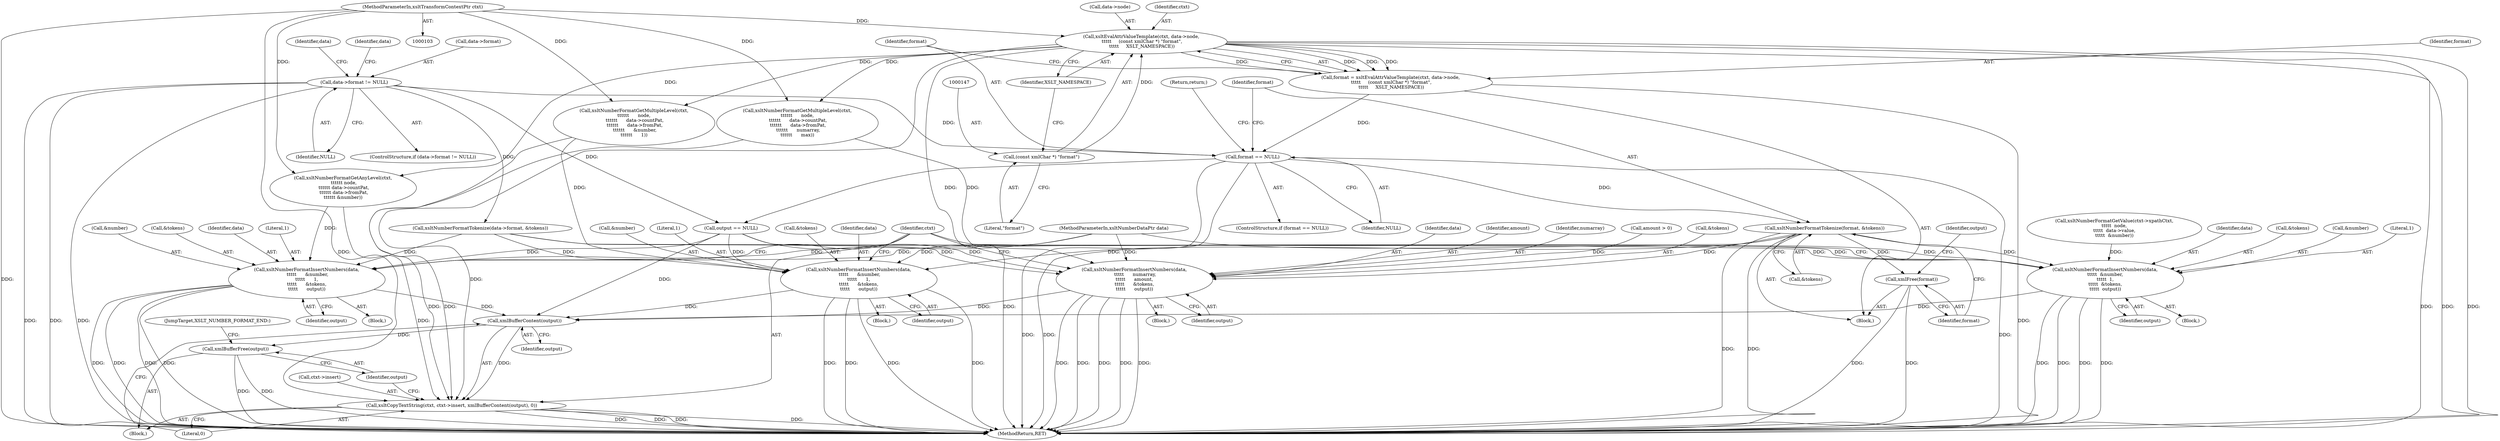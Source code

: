 digraph "0_Chrome_96dbafe288dbe2f0cc45fa3c39daf6d0c37acbab_19@pointer" {
"1000155" [label="(Call,xsltNumberFormatTokenize(format, &tokens))"];
"1000151" [label="(Call,format == NULL)"];
"1000139" [label="(Call,format = xsltEvalAttrValueTemplate(ctxt, data->node,\n \t\t\t\t\t     (const xmlChar *) \"format\",\n \t\t\t\t\t     XSLT_NAMESPACE))"];
"1000141" [label="(Call,xsltEvalAttrValueTemplate(ctxt, data->node,\n \t\t\t\t\t     (const xmlChar *) \"format\",\n \t\t\t\t\t     XSLT_NAMESPACE))"];
"1000104" [label="(MethodParameterIn,xsltTransformContextPtr ctxt)"];
"1000146" [label="(Call,(const xmlChar *) \"format\")"];
"1000117" [label="(Call,data->format != NULL)"];
"1000159" [label="(Call,xmlFree(format))"];
"1000191" [label="(Call,xsltNumberFormatInsertNumbers(data,\n\t\t\t\t\t  &number,\n\t\t\t\t\t  1,\n\t\t\t\t\t  &tokens,\n\t\t\t\t\t  output))"];
"1000328" [label="(Call,xmlBufferContent(output))"];
"1000323" [label="(Call,xsltCopyTextString(ctxt, ctxt->insert, xmlBufferContent(output), 0))"];
"1000331" [label="(Call,xmlBufferFree(output))"];
"1000233" [label="(Call,xsltNumberFormatInsertNumbers(data,\n \t\t\t\t\t      &number,\n\t\t\t\t\t      1,\n\t\t\t\t\t      &tokens,\n\t\t\t\t\t      output))"];
"1000280" [label="(Call,xsltNumberFormatInsertNumbers(data,\n \t\t\t\t\t      numarray,\n\t\t\t\t\t      amount,\n\t\t\t\t\t      &tokens,\n\t\t\t\t\t      output))"];
"1000315" [label="(Call,xsltNumberFormatInsertNumbers(data,\n \t\t\t\t\t      &number,\n\t\t\t\t\t      1,\n\t\t\t\t\t      &tokens,\n\t\t\t\t\t      output))"];
"1000150" [label="(ControlStructure,if (format == NULL))"];
"1000165" [label="(Call,output == NULL)"];
"1000264" [label="(Call,xsltNumberFormatGetMultipleLevel(ctxt,\n\t\t\t\t\t\t      node,\n \t\t\t\t\t\t      data->countPat,\n \t\t\t\t\t\t      data->fromPat,\n \t\t\t\t\t\t      numarray,\n\t\t\t\t\t\t      max))"];
"1000162" [label="(Identifier,output)"];
"1000281" [label="(Identifier,data)"];
"1000104" [label="(MethodParameterIn,xsltTransformContextPtr ctxt)"];
"1000105" [label="(MethodParameterIn,xsltNumberDataPtr data)"];
"1000329" [label="(Identifier,output)"];
"1000283" [label="(Identifier,amount)"];
"1000116" [label="(ControlStructure,if (data->format != NULL))"];
"1000332" [label="(Identifier,output)"];
"1000317" [label="(Call,&number)"];
"1000153" [label="(Identifier,NULL)"];
"1000135" [label="(Identifier,data)"];
"1000159" [label="(Call,xmlFree(format))"];
"1000176" [label="(Call,xsltNumberFormatGetValue(ctxt->xpathCtxt,\n\t\t\t\t\t  node,\n\t\t\t\t\t  data->value,\n\t\t\t\t\t  &number))"];
"1000232" [label="(Block,)"];
"1000286" [label="(Identifier,output)"];
"1000322" [label="(Identifier,output)"];
"1000143" [label="(Call,data->node)"];
"1000198" [label="(Identifier,output)"];
"1000235" [label="(Call,&number)"];
"1000191" [label="(Call,xsltNumberFormatInsertNumbers(data,\n\t\t\t\t\t  &number,\n\t\t\t\t\t  1,\n\t\t\t\t\t  &tokens,\n\t\t\t\t\t  output))"];
"1000319" [label="(Literal,1)"];
"1000154" [label="(Return,return;)"];
"1000280" [label="(Call,xsltNumberFormatInsertNumbers(data,\n \t\t\t\t\t      numarray,\n\t\t\t\t\t      amount,\n\t\t\t\t\t      &tokens,\n\t\t\t\t\t      output))"];
"1000331" [label="(Call,xmlBufferFree(output))"];
"1000330" [label="(Literal,0)"];
"1000155" [label="(Call,xsltNumberFormatTokenize(format, &tokens))"];
"1000240" [label="(Identifier,output)"];
"1000123" [label="(Call,xsltNumberFormatTokenize(data->format, &tokens))"];
"1000148" [label="(Literal,\"format\")"];
"1000121" [label="(Identifier,NULL)"];
"1000233" [label="(Call,xsltNumberFormatInsertNumbers(data,\n \t\t\t\t\t      &number,\n\t\t\t\t\t      1,\n\t\t\t\t\t      &tokens,\n\t\t\t\t\t      output))"];
"1000151" [label="(Call,format == NULL)"];
"1000192" [label="(Identifier,data)"];
"1000196" [label="(Call,&tokens)"];
"1000237" [label="(Literal,1)"];
"1000117" [label="(Call,data->format != NULL)"];
"1000139" [label="(Call,format = xsltEvalAttrValueTemplate(ctxt, data->node,\n \t\t\t\t\t     (const xmlChar *) \"format\",\n \t\t\t\t\t     XSLT_NAMESPACE))"];
"1000146" [label="(Call,(const xmlChar *) \"format\")"];
"1000282" [label="(Identifier,numarray)"];
"1000157" [label="(Call,&tokens)"];
"1000276" [label="(Call,amount > 0)"];
"1000190" [label="(Block,)"];
"1000325" [label="(Call,ctxt->insert)"];
"1000315" [label="(Call,xsltNumberFormatInsertNumbers(data,\n \t\t\t\t\t      &number,\n\t\t\t\t\t      1,\n\t\t\t\t\t      &tokens,\n\t\t\t\t\t      output))"];
"1000324" [label="(Identifier,ctxt)"];
"1000333" [label="(JumpTarget,XSLT_NUMBER_FORMAT_END:)"];
"1000238" [label="(Call,&tokens)"];
"1000140" [label="(Identifier,format)"];
"1000160" [label="(Identifier,format)"];
"1000142" [label="(Identifier,ctxt)"];
"1000125" [label="(Identifier,data)"];
"1000320" [label="(Call,&tokens)"];
"1000316" [label="(Identifier,data)"];
"1000149" [label="(Identifier,XSLT_NAMESPACE)"];
"1000193" [label="(Call,&number)"];
"1000284" [label="(Call,&tokens)"];
"1000384" [label="(MethodReturn,RET)"];
"1000195" [label="(Literal,1)"];
"1000156" [label="(Identifier,format)"];
"1000216" [label="(Call,xsltNumberFormatGetMultipleLevel(ctxt,\n\t\t\t\t\t\t      node,\n \t\t\t\t\t\t      data->countPat,\n \t\t\t\t\t\t      data->fromPat,\n \t\t\t\t\t\t      &number,\n\t\t\t\t\t\t      1))"];
"1000299" [label="(Call,xsltNumberFormatGetAnyLevel(ctxt,\n \t\t\t\t\t\t node,\n \t\t\t\t\t\t data->countPat,\n \t\t\t\t\t\t data->fromPat,\n\t\t\t\t\t\t &number))"];
"1000323" [label="(Call,xsltCopyTextString(ctxt, ctxt->insert, xmlBufferContent(output), 0))"];
"1000328" [label="(Call,xmlBufferContent(output))"];
"1000314" [label="(Block,)"];
"1000141" [label="(Call,xsltEvalAttrValueTemplate(ctxt, data->node,\n \t\t\t\t\t     (const xmlChar *) \"format\",\n \t\t\t\t\t     XSLT_NAMESPACE))"];
"1000130" [label="(Block,)"];
"1000118" [label="(Call,data->format)"];
"1000152" [label="(Identifier,format)"];
"1000107" [label="(Block,)"];
"1000279" [label="(Block,)"];
"1000234" [label="(Identifier,data)"];
"1000155" -> "1000130"  [label="AST: "];
"1000155" -> "1000157"  [label="CFG: "];
"1000156" -> "1000155"  [label="AST: "];
"1000157" -> "1000155"  [label="AST: "];
"1000160" -> "1000155"  [label="CFG: "];
"1000155" -> "1000384"  [label="DDG: "];
"1000155" -> "1000384"  [label="DDG: "];
"1000151" -> "1000155"  [label="DDG: "];
"1000155" -> "1000159"  [label="DDG: "];
"1000155" -> "1000191"  [label="DDG: "];
"1000155" -> "1000233"  [label="DDG: "];
"1000155" -> "1000280"  [label="DDG: "];
"1000155" -> "1000315"  [label="DDG: "];
"1000151" -> "1000150"  [label="AST: "];
"1000151" -> "1000153"  [label="CFG: "];
"1000152" -> "1000151"  [label="AST: "];
"1000153" -> "1000151"  [label="AST: "];
"1000154" -> "1000151"  [label="CFG: "];
"1000156" -> "1000151"  [label="CFG: "];
"1000151" -> "1000384"  [label="DDG: "];
"1000151" -> "1000384"  [label="DDG: "];
"1000151" -> "1000384"  [label="DDG: "];
"1000139" -> "1000151"  [label="DDG: "];
"1000117" -> "1000151"  [label="DDG: "];
"1000151" -> "1000165"  [label="DDG: "];
"1000139" -> "1000130"  [label="AST: "];
"1000139" -> "1000141"  [label="CFG: "];
"1000140" -> "1000139"  [label="AST: "];
"1000141" -> "1000139"  [label="AST: "];
"1000152" -> "1000139"  [label="CFG: "];
"1000139" -> "1000384"  [label="DDG: "];
"1000141" -> "1000139"  [label="DDG: "];
"1000141" -> "1000139"  [label="DDG: "];
"1000141" -> "1000139"  [label="DDG: "];
"1000141" -> "1000139"  [label="DDG: "];
"1000141" -> "1000149"  [label="CFG: "];
"1000142" -> "1000141"  [label="AST: "];
"1000143" -> "1000141"  [label="AST: "];
"1000146" -> "1000141"  [label="AST: "];
"1000149" -> "1000141"  [label="AST: "];
"1000141" -> "1000384"  [label="DDG: "];
"1000141" -> "1000384"  [label="DDG: "];
"1000141" -> "1000384"  [label="DDG: "];
"1000141" -> "1000384"  [label="DDG: "];
"1000104" -> "1000141"  [label="DDG: "];
"1000146" -> "1000141"  [label="DDG: "];
"1000141" -> "1000216"  [label="DDG: "];
"1000141" -> "1000264"  [label="DDG: "];
"1000141" -> "1000299"  [label="DDG: "];
"1000141" -> "1000323"  [label="DDG: "];
"1000104" -> "1000103"  [label="AST: "];
"1000104" -> "1000384"  [label="DDG: "];
"1000104" -> "1000216"  [label="DDG: "];
"1000104" -> "1000264"  [label="DDG: "];
"1000104" -> "1000299"  [label="DDG: "];
"1000104" -> "1000323"  [label="DDG: "];
"1000146" -> "1000148"  [label="CFG: "];
"1000147" -> "1000146"  [label="AST: "];
"1000148" -> "1000146"  [label="AST: "];
"1000149" -> "1000146"  [label="CFG: "];
"1000117" -> "1000116"  [label="AST: "];
"1000117" -> "1000121"  [label="CFG: "];
"1000118" -> "1000117"  [label="AST: "];
"1000121" -> "1000117"  [label="AST: "];
"1000125" -> "1000117"  [label="CFG: "];
"1000135" -> "1000117"  [label="CFG: "];
"1000117" -> "1000384"  [label="DDG: "];
"1000117" -> "1000384"  [label="DDG: "];
"1000117" -> "1000384"  [label="DDG: "];
"1000117" -> "1000123"  [label="DDG: "];
"1000117" -> "1000165"  [label="DDG: "];
"1000159" -> "1000130"  [label="AST: "];
"1000159" -> "1000160"  [label="CFG: "];
"1000160" -> "1000159"  [label="AST: "];
"1000162" -> "1000159"  [label="CFG: "];
"1000159" -> "1000384"  [label="DDG: "];
"1000159" -> "1000384"  [label="DDG: "];
"1000191" -> "1000190"  [label="AST: "];
"1000191" -> "1000198"  [label="CFG: "];
"1000192" -> "1000191"  [label="AST: "];
"1000193" -> "1000191"  [label="AST: "];
"1000195" -> "1000191"  [label="AST: "];
"1000196" -> "1000191"  [label="AST: "];
"1000198" -> "1000191"  [label="AST: "];
"1000324" -> "1000191"  [label="CFG: "];
"1000191" -> "1000384"  [label="DDG: "];
"1000191" -> "1000384"  [label="DDG: "];
"1000191" -> "1000384"  [label="DDG: "];
"1000191" -> "1000384"  [label="DDG: "];
"1000105" -> "1000191"  [label="DDG: "];
"1000176" -> "1000191"  [label="DDG: "];
"1000123" -> "1000191"  [label="DDG: "];
"1000165" -> "1000191"  [label="DDG: "];
"1000191" -> "1000328"  [label="DDG: "];
"1000328" -> "1000323"  [label="AST: "];
"1000328" -> "1000329"  [label="CFG: "];
"1000329" -> "1000328"  [label="AST: "];
"1000330" -> "1000328"  [label="CFG: "];
"1000328" -> "1000323"  [label="DDG: "];
"1000280" -> "1000328"  [label="DDG: "];
"1000233" -> "1000328"  [label="DDG: "];
"1000165" -> "1000328"  [label="DDG: "];
"1000315" -> "1000328"  [label="DDG: "];
"1000328" -> "1000331"  [label="DDG: "];
"1000323" -> "1000107"  [label="AST: "];
"1000323" -> "1000330"  [label="CFG: "];
"1000324" -> "1000323"  [label="AST: "];
"1000325" -> "1000323"  [label="AST: "];
"1000330" -> "1000323"  [label="AST: "];
"1000332" -> "1000323"  [label="CFG: "];
"1000323" -> "1000384"  [label="DDG: "];
"1000323" -> "1000384"  [label="DDG: "];
"1000323" -> "1000384"  [label="DDG: "];
"1000323" -> "1000384"  [label="DDG: "];
"1000216" -> "1000323"  [label="DDG: "];
"1000264" -> "1000323"  [label="DDG: "];
"1000299" -> "1000323"  [label="DDG: "];
"1000331" -> "1000107"  [label="AST: "];
"1000331" -> "1000332"  [label="CFG: "];
"1000332" -> "1000331"  [label="AST: "];
"1000333" -> "1000331"  [label="CFG: "];
"1000331" -> "1000384"  [label="DDG: "];
"1000331" -> "1000384"  [label="DDG: "];
"1000233" -> "1000232"  [label="AST: "];
"1000233" -> "1000240"  [label="CFG: "];
"1000234" -> "1000233"  [label="AST: "];
"1000235" -> "1000233"  [label="AST: "];
"1000237" -> "1000233"  [label="AST: "];
"1000238" -> "1000233"  [label="AST: "];
"1000240" -> "1000233"  [label="AST: "];
"1000324" -> "1000233"  [label="CFG: "];
"1000233" -> "1000384"  [label="DDG: "];
"1000233" -> "1000384"  [label="DDG: "];
"1000233" -> "1000384"  [label="DDG: "];
"1000233" -> "1000384"  [label="DDG: "];
"1000105" -> "1000233"  [label="DDG: "];
"1000216" -> "1000233"  [label="DDG: "];
"1000123" -> "1000233"  [label="DDG: "];
"1000165" -> "1000233"  [label="DDG: "];
"1000280" -> "1000279"  [label="AST: "];
"1000280" -> "1000286"  [label="CFG: "];
"1000281" -> "1000280"  [label="AST: "];
"1000282" -> "1000280"  [label="AST: "];
"1000283" -> "1000280"  [label="AST: "];
"1000284" -> "1000280"  [label="AST: "];
"1000286" -> "1000280"  [label="AST: "];
"1000324" -> "1000280"  [label="CFG: "];
"1000280" -> "1000384"  [label="DDG: "];
"1000280" -> "1000384"  [label="DDG: "];
"1000280" -> "1000384"  [label="DDG: "];
"1000280" -> "1000384"  [label="DDG: "];
"1000280" -> "1000384"  [label="DDG: "];
"1000105" -> "1000280"  [label="DDG: "];
"1000264" -> "1000280"  [label="DDG: "];
"1000276" -> "1000280"  [label="DDG: "];
"1000123" -> "1000280"  [label="DDG: "];
"1000165" -> "1000280"  [label="DDG: "];
"1000315" -> "1000314"  [label="AST: "];
"1000315" -> "1000322"  [label="CFG: "];
"1000316" -> "1000315"  [label="AST: "];
"1000317" -> "1000315"  [label="AST: "];
"1000319" -> "1000315"  [label="AST: "];
"1000320" -> "1000315"  [label="AST: "];
"1000322" -> "1000315"  [label="AST: "];
"1000324" -> "1000315"  [label="CFG: "];
"1000315" -> "1000384"  [label="DDG: "];
"1000315" -> "1000384"  [label="DDG: "];
"1000315" -> "1000384"  [label="DDG: "];
"1000315" -> "1000384"  [label="DDG: "];
"1000105" -> "1000315"  [label="DDG: "];
"1000299" -> "1000315"  [label="DDG: "];
"1000123" -> "1000315"  [label="DDG: "];
"1000165" -> "1000315"  [label="DDG: "];
}
